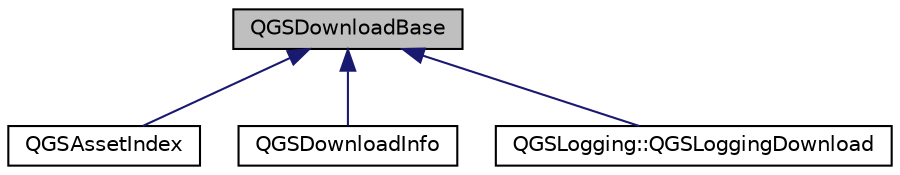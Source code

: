digraph "QGSDownloadBase"
{
  edge [fontname="Helvetica",fontsize="10",labelfontname="Helvetica",labelfontsize="10"];
  node [fontname="Helvetica",fontsize="10",shape=record];
  Node0 [label="QGSDownloadBase",height=0.2,width=0.4,color="black", fillcolor="grey75", style="filled", fontcolor="black"];
  Node0 -> Node1 [dir="back",color="midnightblue",fontsize="10",style="solid",fontname="Helvetica"];
  Node1 [label="QGSAssetIndex",height=0.2,width=0.4,color="black", fillcolor="white", style="filled",URL="$class_q_g_s_asset_index.html"];
  Node0 -> Node2 [dir="back",color="midnightblue",fontsize="10",style="solid",fontname="Helvetica"];
  Node2 [label="QGSDownloadInfo",height=0.2,width=0.4,color="black", fillcolor="white", style="filled",URL="$class_q_g_s_download_info.html"];
  Node0 -> Node3 [dir="back",color="midnightblue",fontsize="10",style="solid",fontname="Helvetica"];
  Node3 [label="QGSLogging::QGSLoggingDownload",height=0.2,width=0.4,color="black", fillcolor="white", style="filled",URL="$class_q_g_s_logging_1_1_q_g_s_logging_download.html"];
}
